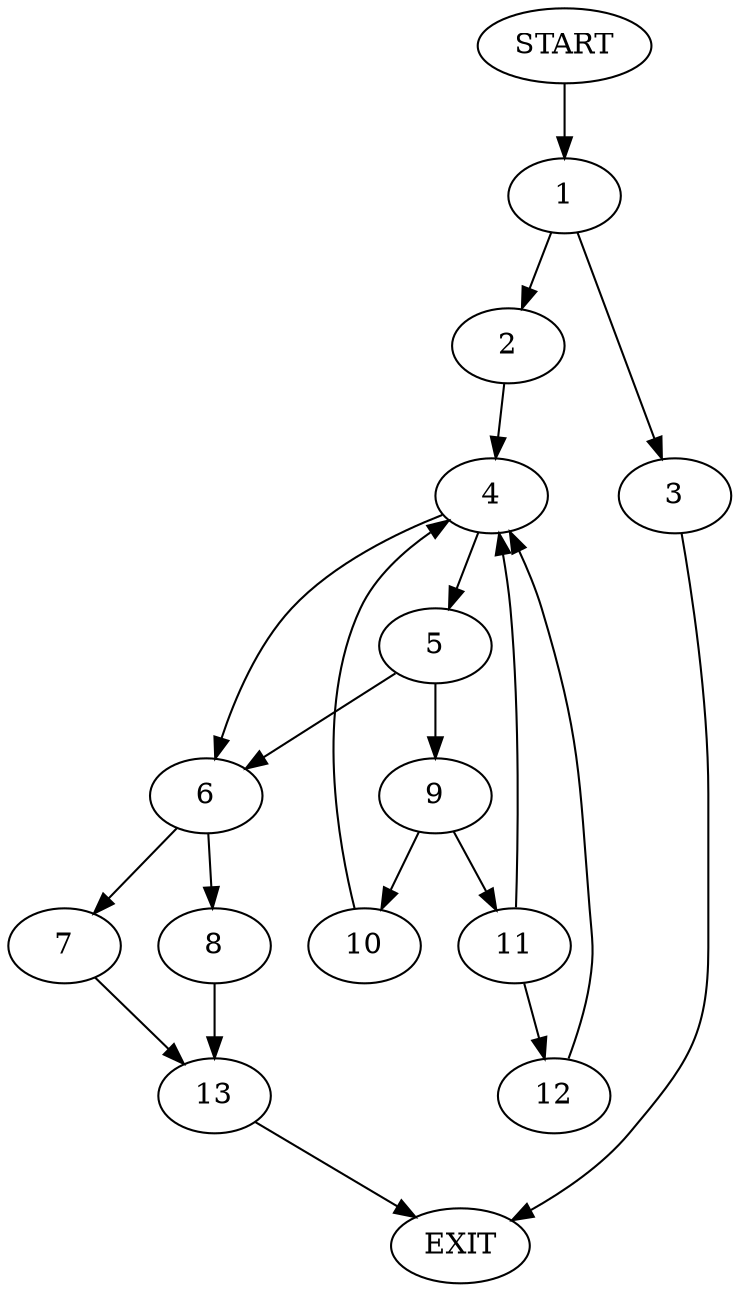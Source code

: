 digraph {
0 [label="START"]
14 [label="EXIT"]
0 -> 1
1 -> 2
1 -> 3
2 -> 4
3 -> 14
4 -> 5
4 -> 6
6 -> 7
6 -> 8
5 -> 6
5 -> 9
9 -> 10
9 -> 11
10 -> 4
11 -> 4
11 -> 12
12 -> 4
8 -> 13
7 -> 13
13 -> 14
}
